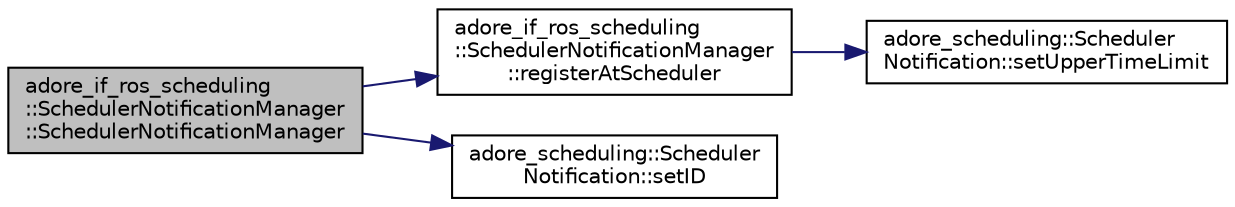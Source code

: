 digraph "adore_if_ros_scheduling::SchedulerNotificationManager::SchedulerNotificationManager"
{
 // LATEX_PDF_SIZE
  edge [fontname="Helvetica",fontsize="10",labelfontname="Helvetica",labelfontsize="10"];
  node [fontname="Helvetica",fontsize="10",shape=record];
  rankdir="LR";
  Node1 [label="adore_if_ros_scheduling\l::SchedulerNotificationManager\l::SchedulerNotificationManager",height=0.2,width=0.4,color="black", fillcolor="grey75", style="filled", fontcolor="black",tooltip=" "];
  Node1 -> Node2 [color="midnightblue",fontsize="10",style="solid",fontname="Helvetica"];
  Node2 [label="adore_if_ros_scheduling\l::SchedulerNotificationManager\l::registerAtScheduler",height=0.2,width=0.4,color="black", fillcolor="white", style="filled",URL="$classadore__if__ros__scheduling_1_1SchedulerNotificationManager.html#accdf754aeba65826b5e48d27c56ce4fb",tooltip=" "];
  Node2 -> Node3 [color="midnightblue",fontsize="10",style="solid",fontname="Helvetica"];
  Node3 [label="adore_scheduling::Scheduler\lNotification::setUpperTimeLimit",height=0.2,width=0.4,color="black", fillcolor="white", style="filled",URL="$classadore__scheduling_1_1SchedulerNotification.html#a6293de5bbc92a87a93744e0b8b5fc884",tooltip=" "];
  Node1 -> Node4 [color="midnightblue",fontsize="10",style="solid",fontname="Helvetica"];
  Node4 [label="adore_scheduling::Scheduler\lNotification::setID",height=0.2,width=0.4,color="black", fillcolor="white", style="filled",URL="$classadore__scheduling_1_1SchedulerNotification.html#a66c31da950edc000ff626fdc3586220f",tooltip=" "];
}
